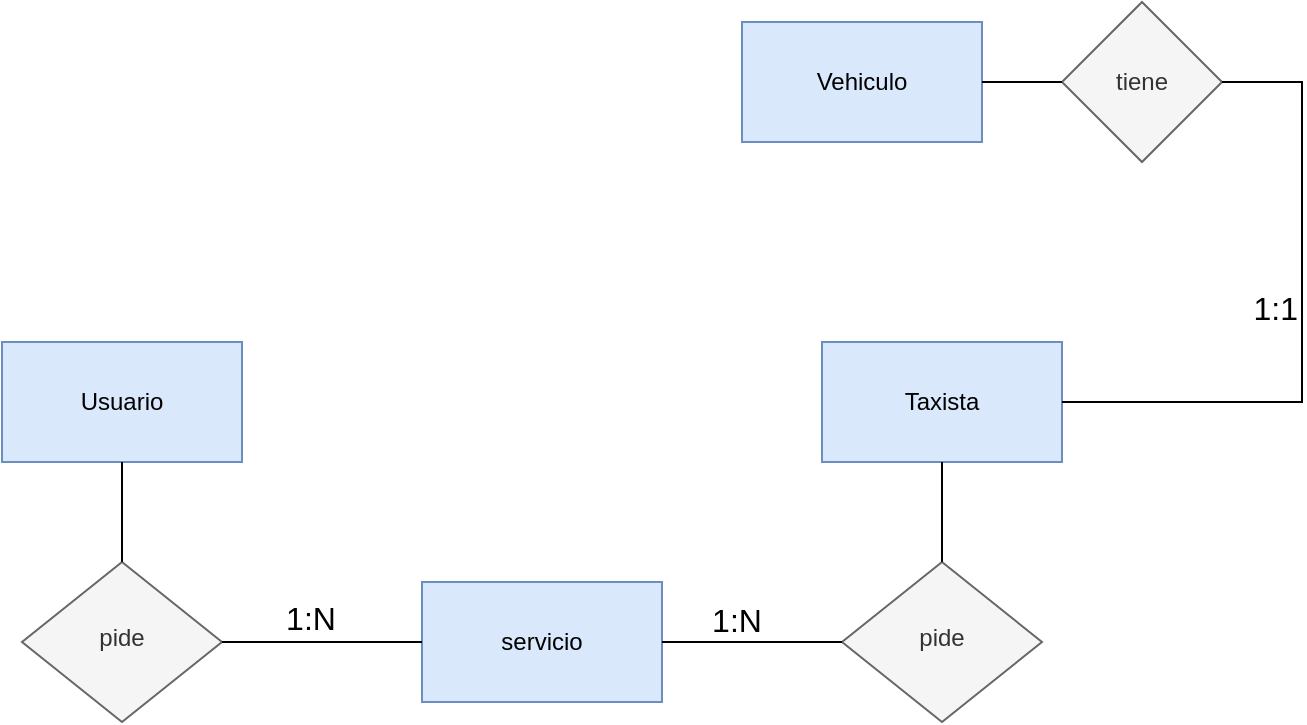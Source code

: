 <mxfile version="22.1.3" type="github">
  <diagram id="C5RBs43oDa-KdzZeNtuy" name="Page-1">
    <mxGraphModel dx="835" dy="465" grid="1" gridSize="10" guides="1" tooltips="1" connect="1" arrows="1" fold="1" page="1" pageScale="1" pageWidth="827" pageHeight="1169" math="0" shadow="0">
      <root>
        <mxCell id="WIyWlLk6GJQsqaUBKTNV-0" />
        <mxCell id="WIyWlLk6GJQsqaUBKTNV-1" parent="WIyWlLk6GJQsqaUBKTNV-0" />
        <mxCell id="WIyWlLk6GJQsqaUBKTNV-6" value="pide" style="rhombus;whiteSpace=wrap;html=1;shadow=0;fontFamily=Helvetica;fontSize=12;align=center;strokeWidth=1;spacing=6;spacingTop=-4;fillColor=#f5f5f5;fontColor=#333333;strokeColor=#666666;" parent="WIyWlLk6GJQsqaUBKTNV-1" vertex="1">
          <mxGeometry x="117" y="641" width="100" height="80" as="geometry" />
        </mxCell>
        <mxCell id="LEx5ge7jysPZpSsK8Mxb-0" value="servicio" style="rounded=0;whiteSpace=wrap;html=1;fillColor=#dae8fc;strokeColor=#6c8ebf;" vertex="1" parent="WIyWlLk6GJQsqaUBKTNV-1">
          <mxGeometry x="317" y="651" width="120" height="60" as="geometry" />
        </mxCell>
        <mxCell id="LEx5ge7jysPZpSsK8Mxb-2" value="Taxista" style="rounded=0;whiteSpace=wrap;html=1;fillColor=#dae8fc;strokeColor=#6c8ebf;" vertex="1" parent="WIyWlLk6GJQsqaUBKTNV-1">
          <mxGeometry x="517" y="531" width="120" height="60" as="geometry" />
        </mxCell>
        <mxCell id="LEx5ge7jysPZpSsK8Mxb-3" value="Usuario" style="rounded=0;whiteSpace=wrap;html=1;fillColor=#dae8fc;strokeColor=#6c8ebf;" vertex="1" parent="WIyWlLk6GJQsqaUBKTNV-1">
          <mxGeometry x="107" y="531" width="120" height="60" as="geometry" />
        </mxCell>
        <mxCell id="LEx5ge7jysPZpSsK8Mxb-6" value="pide" style="rhombus;whiteSpace=wrap;html=1;shadow=0;fontFamily=Helvetica;fontSize=12;align=center;strokeWidth=1;spacing=6;spacingTop=-4;fillColor=#f5f5f5;fontColor=#333333;strokeColor=#666666;" vertex="1" parent="WIyWlLk6GJQsqaUBKTNV-1">
          <mxGeometry x="527" y="641" width="100" height="80" as="geometry" />
        </mxCell>
        <mxCell id="LEx5ge7jysPZpSsK8Mxb-12" value="Vehiculo" style="rounded=0;whiteSpace=wrap;html=1;fillColor=#dae8fc;strokeColor=#6c8ebf;" vertex="1" parent="WIyWlLk6GJQsqaUBKTNV-1">
          <mxGeometry x="477" y="371" width="120" height="60" as="geometry" />
        </mxCell>
        <mxCell id="LEx5ge7jysPZpSsK8Mxb-14" value="tiene" style="rhombus;whiteSpace=wrap;html=1;fillColor=#f5f5f5;fontColor=#333333;strokeColor=#666666;" vertex="1" parent="WIyWlLk6GJQsqaUBKTNV-1">
          <mxGeometry x="637" y="361" width="80" height="80" as="geometry" />
        </mxCell>
        <mxCell id="LEx5ge7jysPZpSsK8Mxb-17" value="" style="endArrow=none;html=1;rounded=0;exitX=1;exitY=0.5;exitDx=0;exitDy=0;entryX=0;entryY=0.5;entryDx=0;entryDy=0;" edge="1" parent="WIyWlLk6GJQsqaUBKTNV-1" source="LEx5ge7jysPZpSsK8Mxb-12" target="LEx5ge7jysPZpSsK8Mxb-14">
          <mxGeometry width="50" height="50" relative="1" as="geometry">
            <mxPoint x="487" y="921" as="sourcePoint" />
            <mxPoint x="537" y="871" as="targetPoint" />
          </mxGeometry>
        </mxCell>
        <mxCell id="LEx5ge7jysPZpSsK8Mxb-18" value="" style="endArrow=none;html=1;rounded=0;exitX=1;exitY=0.5;exitDx=0;exitDy=0;entryX=1;entryY=0.5;entryDx=0;entryDy=0;fontSize=16;horizontal=1;labelPosition=center;verticalLabelPosition=top;align=center;verticalAlign=bottom;" edge="1" parent="WIyWlLk6GJQsqaUBKTNV-1" source="LEx5ge7jysPZpSsK8Mxb-14" target="LEx5ge7jysPZpSsK8Mxb-2">
          <mxGeometry width="50" height="50" relative="1" as="geometry">
            <mxPoint x="697" y="821" as="sourcePoint" />
            <mxPoint x="747" y="771" as="targetPoint" />
            <Array as="points">
              <mxPoint x="757" y="401" />
              <mxPoint x="757" y="561" />
              <mxPoint x="707" y="561" />
            </Array>
          </mxGeometry>
        </mxCell>
        <mxCell id="LEx5ge7jysPZpSsK8Mxb-26" value="1:1" style="edgeLabel;html=1;align=right;verticalAlign=middle;resizable=0;points=[];fontSize=16;horizontal=1;labelPosition=left;verticalLabelPosition=middle;" vertex="1" connectable="0" parent="LEx5ge7jysPZpSsK8Mxb-18">
          <mxGeometry x="-0.048" y="-2" relative="1" as="geometry">
            <mxPoint as="offset" />
          </mxGeometry>
        </mxCell>
        <mxCell id="LEx5ge7jysPZpSsK8Mxb-19" value="" style="endArrow=none;html=1;rounded=0;entryX=0.5;entryY=1;entryDx=0;entryDy=0;" edge="1" parent="WIyWlLk6GJQsqaUBKTNV-1" source="LEx5ge7jysPZpSsK8Mxb-6" target="LEx5ge7jysPZpSsK8Mxb-2">
          <mxGeometry width="50" height="50" relative="1" as="geometry">
            <mxPoint x="577" y="620.289" as="sourcePoint" />
            <mxPoint x="617" y="621" as="targetPoint" />
          </mxGeometry>
        </mxCell>
        <mxCell id="LEx5ge7jysPZpSsK8Mxb-21" value="" style="endArrow=none;html=1;rounded=0;entryX=0;entryY=0.5;entryDx=0;entryDy=0;" edge="1" parent="WIyWlLk6GJQsqaUBKTNV-1" source="LEx5ge7jysPZpSsK8Mxb-0" target="LEx5ge7jysPZpSsK8Mxb-6">
          <mxGeometry width="50" height="50" relative="1" as="geometry">
            <mxPoint x="437" y="731" as="sourcePoint" />
            <mxPoint x="507.711" y="681" as="targetPoint" />
          </mxGeometry>
        </mxCell>
        <mxCell id="LEx5ge7jysPZpSsK8Mxb-25" value="1:N" style="edgeLabel;html=1;align=center;verticalAlign=bottom;resizable=0;points=[];fontSize=16;horizontal=1;labelPosition=center;verticalLabelPosition=top;" vertex="1" connectable="0" parent="LEx5ge7jysPZpSsK8Mxb-21">
          <mxGeometry x="-0.178" relative="1" as="geometry">
            <mxPoint as="offset" />
          </mxGeometry>
        </mxCell>
        <mxCell id="LEx5ge7jysPZpSsK8Mxb-22" value="" style="endArrow=none;html=1;rounded=0;entryX=0;entryY=0.5;entryDx=0;entryDy=0;exitX=1;exitY=0.5;exitDx=0;exitDy=0;verticalAlign=bottom;" edge="1" parent="WIyWlLk6GJQsqaUBKTNV-1" source="WIyWlLk6GJQsqaUBKTNV-6" target="LEx5ge7jysPZpSsK8Mxb-0">
          <mxGeometry width="50" height="50" relative="1" as="geometry">
            <mxPoint x="407" y="811" as="sourcePoint" />
            <mxPoint x="457" y="761" as="targetPoint" />
          </mxGeometry>
        </mxCell>
        <mxCell id="LEx5ge7jysPZpSsK8Mxb-24" value="1:N" style="edgeLabel;html=1;align=center;verticalAlign=bottom;resizable=0;points=[];fontSize=16;horizontal=1;labelPosition=center;verticalLabelPosition=top;" vertex="1" connectable="0" parent="LEx5ge7jysPZpSsK8Mxb-22">
          <mxGeometry x="-0.12" y="1" relative="1" as="geometry">
            <mxPoint as="offset" />
          </mxGeometry>
        </mxCell>
        <mxCell id="LEx5ge7jysPZpSsK8Mxb-23" value="" style="endArrow=none;html=1;rounded=0;entryX=0.5;entryY=1;entryDx=0;entryDy=0;exitX=0.5;exitY=0;exitDx=0;exitDy=0;" edge="1" parent="WIyWlLk6GJQsqaUBKTNV-1" source="WIyWlLk6GJQsqaUBKTNV-6" target="LEx5ge7jysPZpSsK8Mxb-3">
          <mxGeometry width="50" height="50" relative="1" as="geometry">
            <mxPoint x="87" y="681" as="sourcePoint" />
            <mxPoint x="137" y="631" as="targetPoint" />
          </mxGeometry>
        </mxCell>
      </root>
    </mxGraphModel>
  </diagram>
</mxfile>
